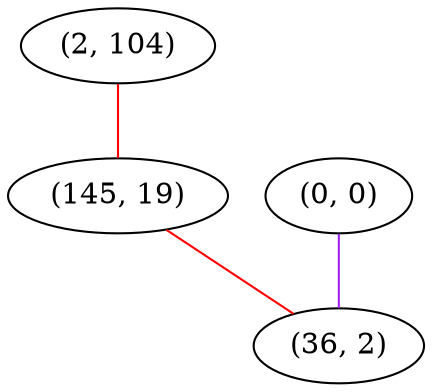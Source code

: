 graph "" {
"(2, 104)";
"(145, 19)";
"(0, 0)";
"(36, 2)";
"(2, 104)" -- "(145, 19)"  [color=red, key=0, weight=1];
"(145, 19)" -- "(36, 2)"  [color=red, key=0, weight=1];
"(0, 0)" -- "(36, 2)"  [color=purple, key=0, weight=4];
}
